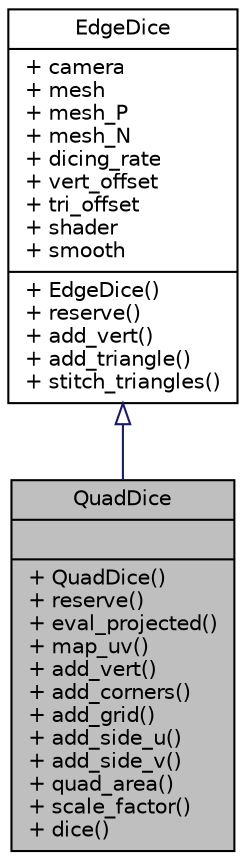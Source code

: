 digraph G
{
  edge [fontname="Helvetica",fontsize="10",labelfontname="Helvetica",labelfontsize="10"];
  node [fontname="Helvetica",fontsize="10",shape=record];
  Node1 [label="{QuadDice\n||+ QuadDice()\l+ reserve()\l+ eval_projected()\l+ map_uv()\l+ add_vert()\l+ add_corners()\l+ add_grid()\l+ add_side_u()\l+ add_side_v()\l+ quad_area()\l+ scale_factor()\l+ dice()\l}",height=0.2,width=0.4,color="black", fillcolor="grey75", style="filled" fontcolor="black"];
  Node2 -> Node1 [dir=back,color="midnightblue",fontsize="10",style="solid",arrowtail="empty",fontname="Helvetica"];
  Node2 [label="{EdgeDice\n|+ camera\l+ mesh\l+ mesh_P\l+ mesh_N\l+ dicing_rate\l+ vert_offset\l+ tri_offset\l+ shader\l+ smooth\l|+ EdgeDice()\l+ reserve()\l+ add_vert()\l+ add_triangle()\l+ stitch_triangles()\l}",height=0.2,width=0.4,color="black", fillcolor="white", style="filled",URL="$d9/d5e/classEdgeDice.html"];
}
